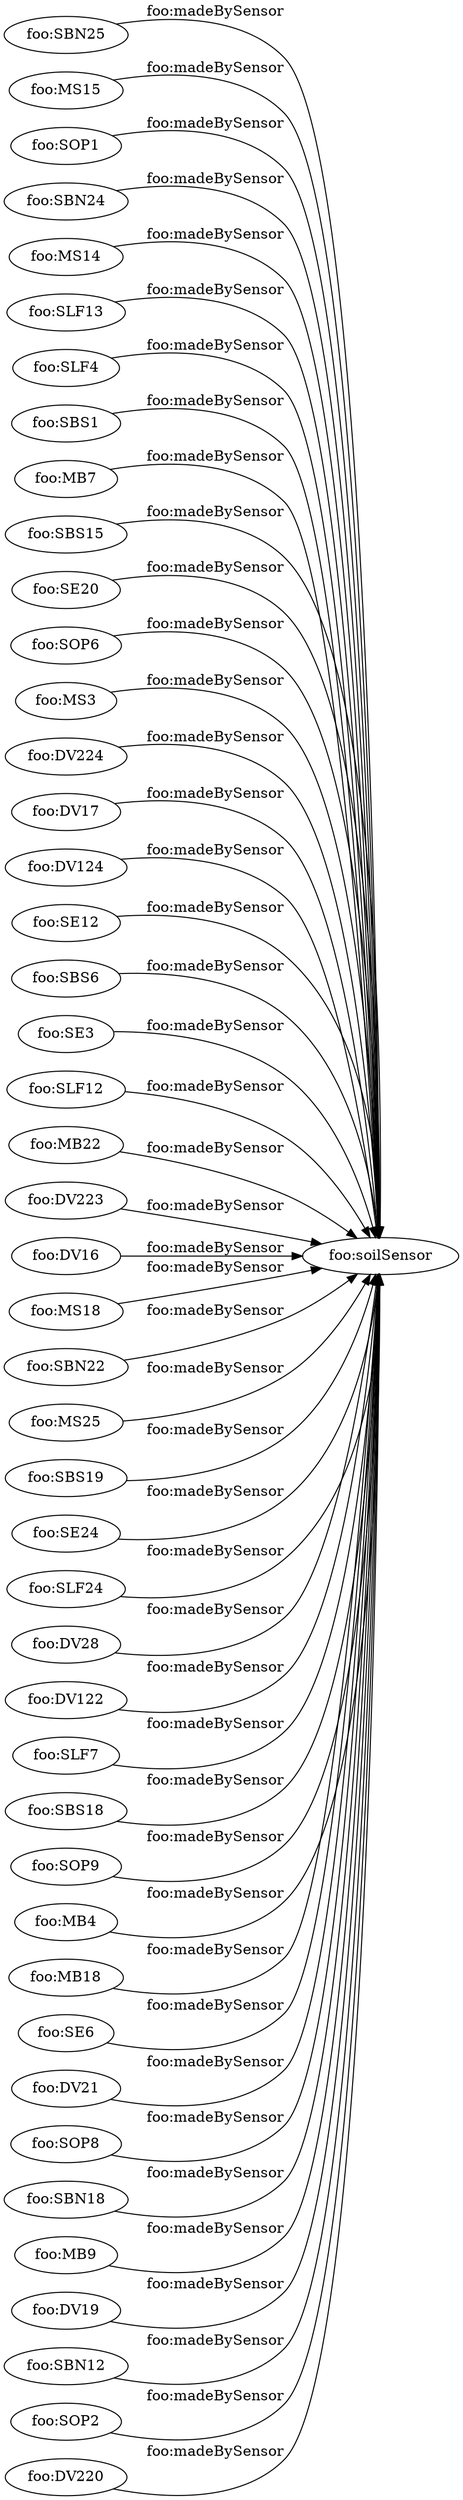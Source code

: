 digraph ar2dtool_diagram { 
rankdir=LR;
size="1501"
	"foo:SBN25" -> "foo:soilSensor" [ label = "foo:madeBySensor" ];
	"foo:MS15" -> "foo:soilSensor" [ label = "foo:madeBySensor" ];
	"foo:SOP1" -> "foo:soilSensor" [ label = "foo:madeBySensor" ];
	"foo:SBN24" -> "foo:soilSensor" [ label = "foo:madeBySensor" ];
	"foo:MS14" -> "foo:soilSensor" [ label = "foo:madeBySensor" ];
	"foo:SLF13" -> "foo:soilSensor" [ label = "foo:madeBySensor" ];
	"foo:SLF4" -> "foo:soilSensor" [ label = "foo:madeBySensor" ];
	"foo:SBS1" -> "foo:soilSensor" [ label = "foo:madeBySensor" ];
	"foo:MB7" -> "foo:soilSensor" [ label = "foo:madeBySensor" ];
	"foo:SBS15" -> "foo:soilSensor" [ label = "foo:madeBySensor" ];
	"foo:SE20" -> "foo:soilSensor" [ label = "foo:madeBySensor" ];
	"foo:SOP6" -> "foo:soilSensor" [ label = "foo:madeBySensor" ];
	"foo:MS3" -> "foo:soilSensor" [ label = "foo:madeBySensor" ];
	"foo:DV224" -> "foo:soilSensor" [ label = "foo:madeBySensor" ];
	"foo:DV17" -> "foo:soilSensor" [ label = "foo:madeBySensor" ];
	"foo:DV124" -> "foo:soilSensor" [ label = "foo:madeBySensor" ];
	"foo:SE12" -> "foo:soilSensor" [ label = "foo:madeBySensor" ];
	"foo:SBS6" -> "foo:soilSensor" [ label = "foo:madeBySensor" ];
	"foo:SE3" -> "foo:soilSensor" [ label = "foo:madeBySensor" ];
	"foo:SLF12" -> "foo:soilSensor" [ label = "foo:madeBySensor" ];
	"foo:MB22" -> "foo:soilSensor" [ label = "foo:madeBySensor" ];
	"foo:DV223" -> "foo:soilSensor" [ label = "foo:madeBySensor" ];
	"foo:DV16" -> "foo:soilSensor" [ label = "foo:madeBySensor" ];
	"foo:MS18" -> "foo:soilSensor" [ label = "foo:madeBySensor" ];
	"foo:SBN22" -> "foo:soilSensor" [ label = "foo:madeBySensor" ];
	"foo:MS25" -> "foo:soilSensor" [ label = "foo:madeBySensor" ];
	"foo:SBS19" -> "foo:soilSensor" [ label = "foo:madeBySensor" ];
	"foo:SE24" -> "foo:soilSensor" [ label = "foo:madeBySensor" ];
	"foo:SLF24" -> "foo:soilSensor" [ label = "foo:madeBySensor" ];
	"foo:DV28" -> "foo:soilSensor" [ label = "foo:madeBySensor" ];
	"foo:DV122" -> "foo:soilSensor" [ label = "foo:madeBySensor" ];
	"foo:SLF7" -> "foo:soilSensor" [ label = "foo:madeBySensor" ];
	"foo:SBS18" -> "foo:soilSensor" [ label = "foo:madeBySensor" ];
	"foo:SOP9" -> "foo:soilSensor" [ label = "foo:madeBySensor" ];
	"foo:MB4" -> "foo:soilSensor" [ label = "foo:madeBySensor" ];
	"foo:MB18" -> "foo:soilSensor" [ label = "foo:madeBySensor" ];
	"foo:SE6" -> "foo:soilSensor" [ label = "foo:madeBySensor" ];
	"foo:DV21" -> "foo:soilSensor" [ label = "foo:madeBySensor" ];
	"foo:SOP8" -> "foo:soilSensor" [ label = "foo:madeBySensor" ];
	"foo:SBN18" -> "foo:soilSensor" [ label = "foo:madeBySensor" ];
	"foo:MB9" -> "foo:soilSensor" [ label = "foo:madeBySensor" ];
	"foo:DV19" -> "foo:soilSensor" [ label = "foo:madeBySensor" ];
	"foo:SBN12" -> "foo:soilSensor" [ label = "foo:madeBySensor" ];
	"foo:SOP2" -> "foo:soilSensor" [ label = "foo:madeBySensor" ];
	"foo:DV220" -> "foo:soilSensor" [ label = "foo:madeBySensor" ];

}
